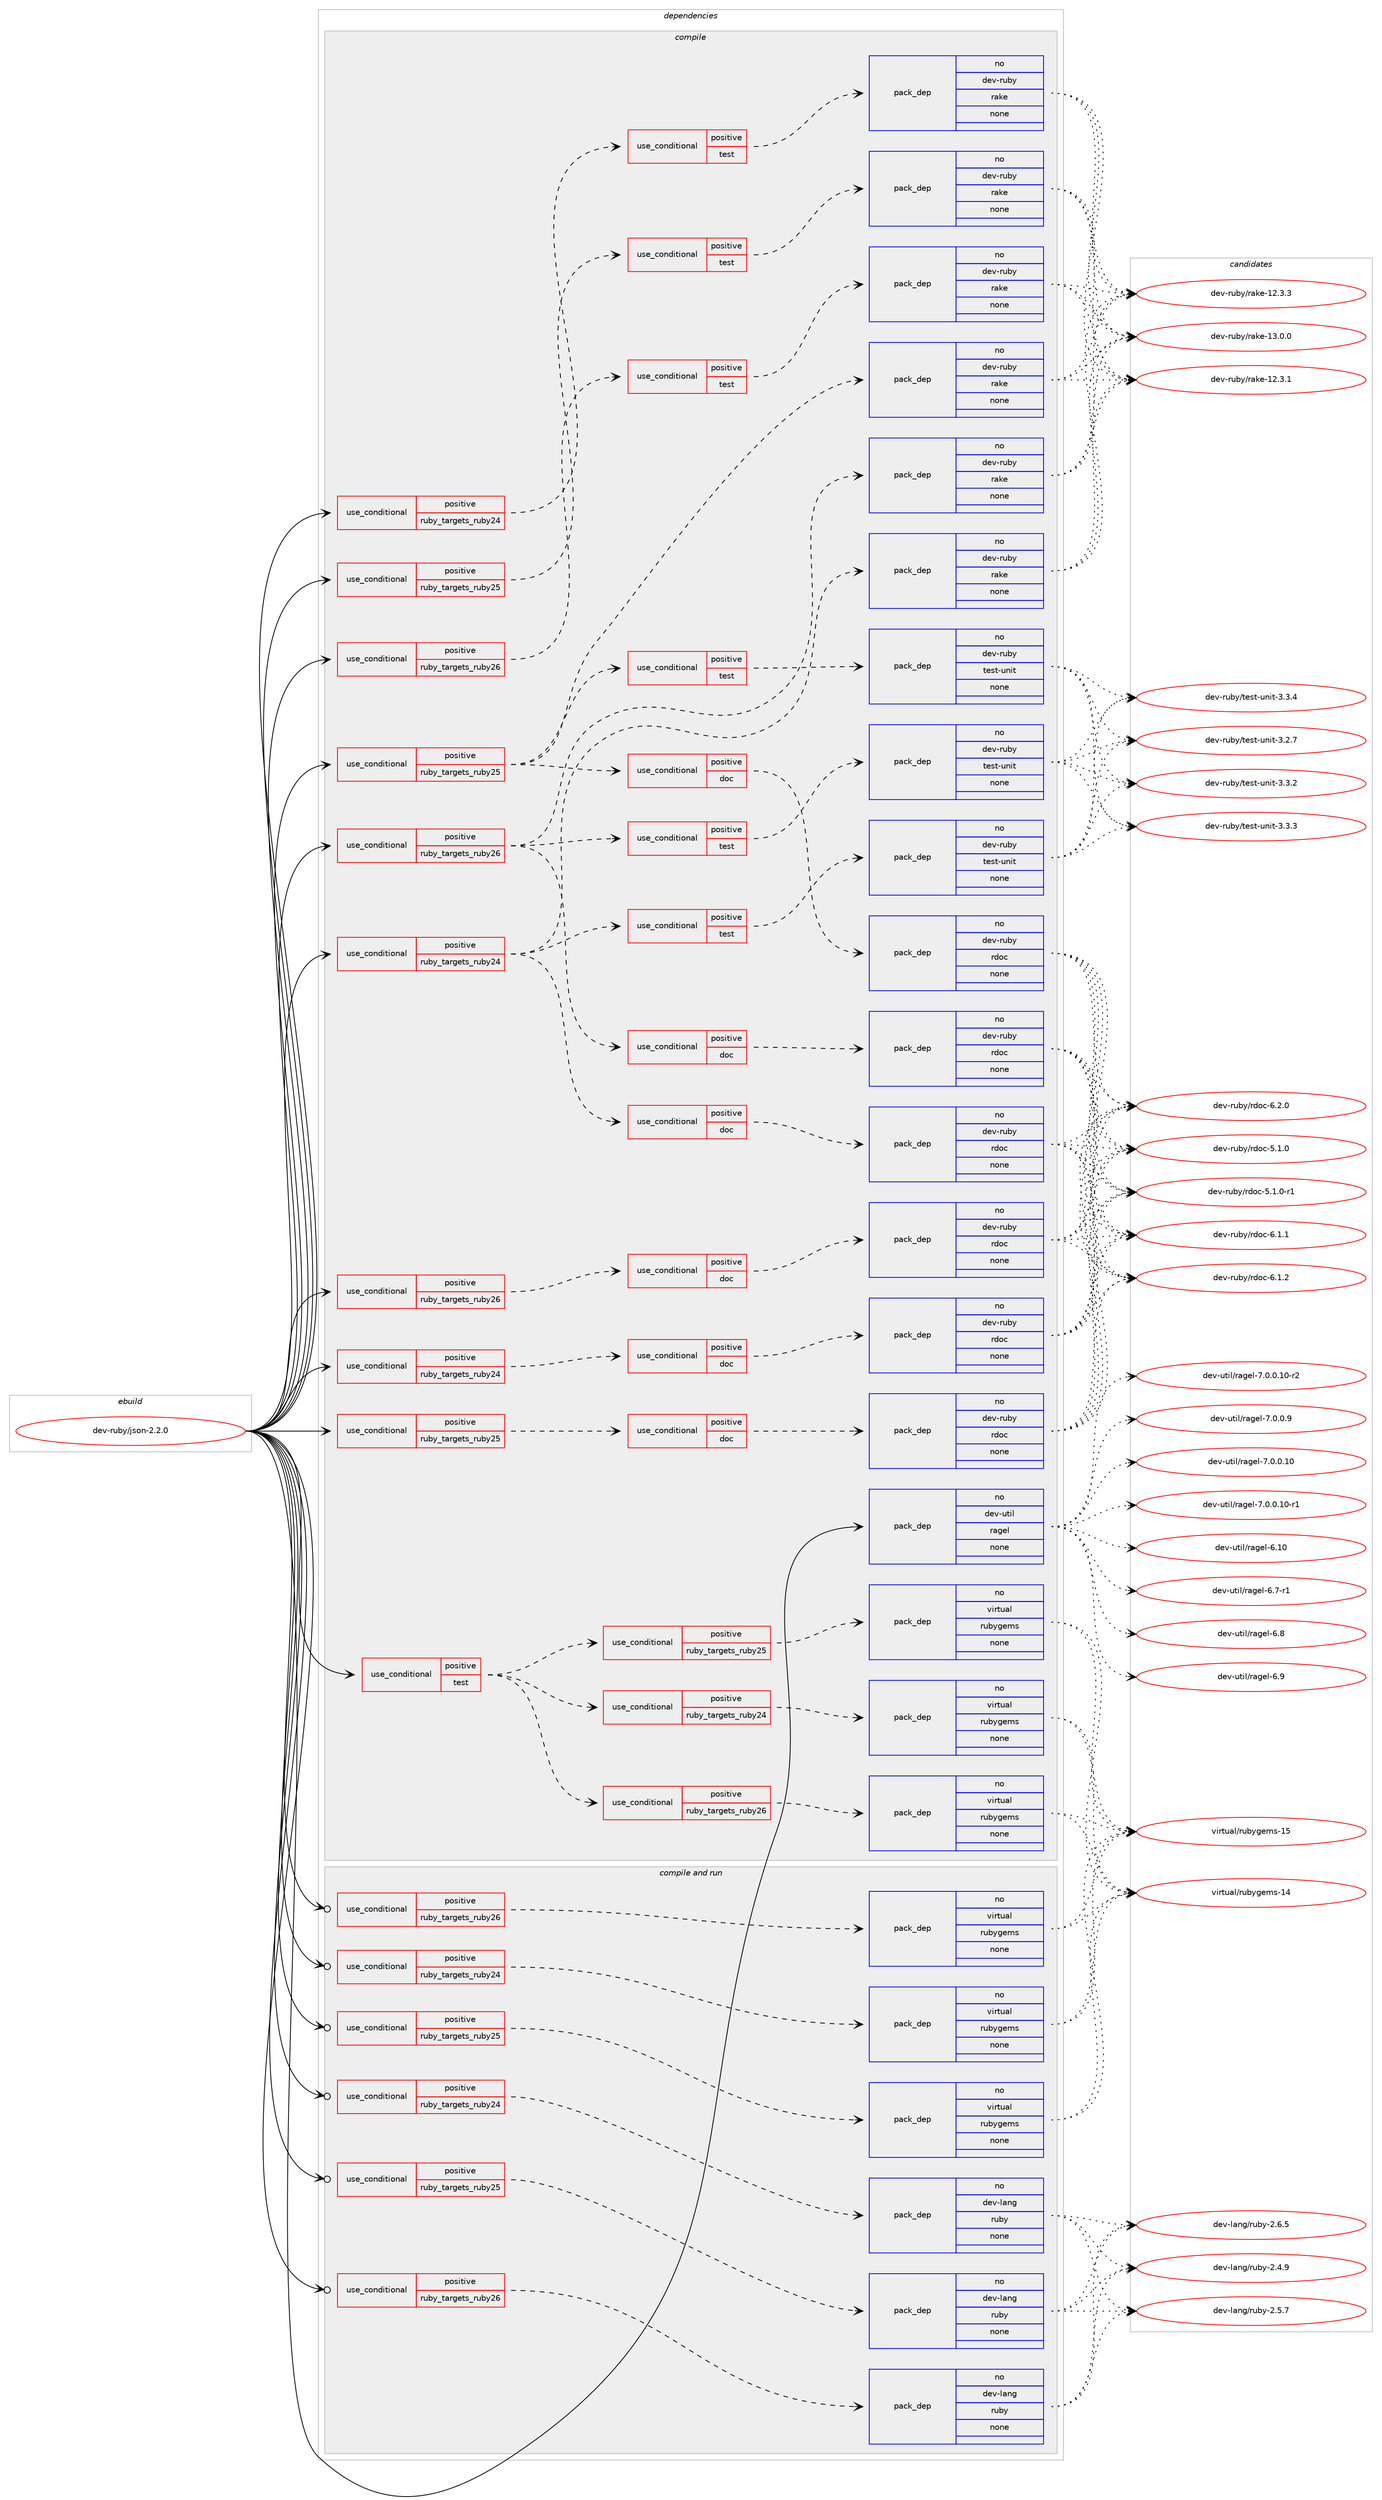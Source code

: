 digraph prolog {

# *************
# Graph options
# *************

newrank=true;
concentrate=true;
compound=true;
graph [rankdir=LR,fontname=Helvetica,fontsize=10,ranksep=1.5];#, ranksep=2.5, nodesep=0.2];
edge  [arrowhead=vee];
node  [fontname=Helvetica,fontsize=10];

# **********
# The ebuild
# **********

subgraph cluster_leftcol {
color=gray;
rank=same;
label=<<i>ebuild</i>>;
id [label="dev-ruby/json-2.2.0", color=red, width=4, href="../dev-ruby/json-2.2.0.svg"];
}

# ****************
# The dependencies
# ****************

subgraph cluster_midcol {
color=gray;
label=<<i>dependencies</i>>;
subgraph cluster_compile {
fillcolor="#eeeeee";
style=filled;
label=<<i>compile</i>>;
subgraph cond166061 {
dependency692483 [label=<<TABLE BORDER="0" CELLBORDER="1" CELLSPACING="0" CELLPADDING="4"><TR><TD ROWSPAN="3" CELLPADDING="10">use_conditional</TD></TR><TR><TD>positive</TD></TR><TR><TD>ruby_targets_ruby24</TD></TR></TABLE>>, shape=none, color=red];
subgraph cond166062 {
dependency692484 [label=<<TABLE BORDER="0" CELLBORDER="1" CELLSPACING="0" CELLPADDING="4"><TR><TD ROWSPAN="3" CELLPADDING="10">use_conditional</TD></TR><TR><TD>positive</TD></TR><TR><TD>doc</TD></TR></TABLE>>, shape=none, color=red];
subgraph pack514437 {
dependency692485 [label=<<TABLE BORDER="0" CELLBORDER="1" CELLSPACING="0" CELLPADDING="4" WIDTH="220"><TR><TD ROWSPAN="6" CELLPADDING="30">pack_dep</TD></TR><TR><TD WIDTH="110">no</TD></TR><TR><TD>dev-ruby</TD></TR><TR><TD>rdoc</TD></TR><TR><TD>none</TD></TR><TR><TD></TD></TR></TABLE>>, shape=none, color=blue];
}
dependency692484:e -> dependency692485:w [weight=20,style="dashed",arrowhead="vee"];
}
dependency692483:e -> dependency692484:w [weight=20,style="dashed",arrowhead="vee"];
}
id:e -> dependency692483:w [weight=20,style="solid",arrowhead="vee"];
subgraph cond166063 {
dependency692486 [label=<<TABLE BORDER="0" CELLBORDER="1" CELLSPACING="0" CELLPADDING="4"><TR><TD ROWSPAN="3" CELLPADDING="10">use_conditional</TD></TR><TR><TD>positive</TD></TR><TR><TD>ruby_targets_ruby24</TD></TR></TABLE>>, shape=none, color=red];
subgraph cond166064 {
dependency692487 [label=<<TABLE BORDER="0" CELLBORDER="1" CELLSPACING="0" CELLPADDING="4"><TR><TD ROWSPAN="3" CELLPADDING="10">use_conditional</TD></TR><TR><TD>positive</TD></TR><TR><TD>test</TD></TR></TABLE>>, shape=none, color=red];
subgraph pack514438 {
dependency692488 [label=<<TABLE BORDER="0" CELLBORDER="1" CELLSPACING="0" CELLPADDING="4" WIDTH="220"><TR><TD ROWSPAN="6" CELLPADDING="30">pack_dep</TD></TR><TR><TD WIDTH="110">no</TD></TR><TR><TD>dev-ruby</TD></TR><TR><TD>rake</TD></TR><TR><TD>none</TD></TR><TR><TD></TD></TR></TABLE>>, shape=none, color=blue];
}
dependency692487:e -> dependency692488:w [weight=20,style="dashed",arrowhead="vee"];
}
dependency692486:e -> dependency692487:w [weight=20,style="dashed",arrowhead="vee"];
}
id:e -> dependency692486:w [weight=20,style="solid",arrowhead="vee"];
subgraph cond166065 {
dependency692489 [label=<<TABLE BORDER="0" CELLBORDER="1" CELLSPACING="0" CELLPADDING="4"><TR><TD ROWSPAN="3" CELLPADDING="10">use_conditional</TD></TR><TR><TD>positive</TD></TR><TR><TD>ruby_targets_ruby24</TD></TR></TABLE>>, shape=none, color=red];
subgraph pack514439 {
dependency692490 [label=<<TABLE BORDER="0" CELLBORDER="1" CELLSPACING="0" CELLPADDING="4" WIDTH="220"><TR><TD ROWSPAN="6" CELLPADDING="30">pack_dep</TD></TR><TR><TD WIDTH="110">no</TD></TR><TR><TD>dev-ruby</TD></TR><TR><TD>rake</TD></TR><TR><TD>none</TD></TR><TR><TD></TD></TR></TABLE>>, shape=none, color=blue];
}
dependency692489:e -> dependency692490:w [weight=20,style="dashed",arrowhead="vee"];
subgraph cond166066 {
dependency692491 [label=<<TABLE BORDER="0" CELLBORDER="1" CELLSPACING="0" CELLPADDING="4"><TR><TD ROWSPAN="3" CELLPADDING="10">use_conditional</TD></TR><TR><TD>positive</TD></TR><TR><TD>doc</TD></TR></TABLE>>, shape=none, color=red];
subgraph pack514440 {
dependency692492 [label=<<TABLE BORDER="0" CELLBORDER="1" CELLSPACING="0" CELLPADDING="4" WIDTH="220"><TR><TD ROWSPAN="6" CELLPADDING="30">pack_dep</TD></TR><TR><TD WIDTH="110">no</TD></TR><TR><TD>dev-ruby</TD></TR><TR><TD>rdoc</TD></TR><TR><TD>none</TD></TR><TR><TD></TD></TR></TABLE>>, shape=none, color=blue];
}
dependency692491:e -> dependency692492:w [weight=20,style="dashed",arrowhead="vee"];
}
dependency692489:e -> dependency692491:w [weight=20,style="dashed",arrowhead="vee"];
subgraph cond166067 {
dependency692493 [label=<<TABLE BORDER="0" CELLBORDER="1" CELLSPACING="0" CELLPADDING="4"><TR><TD ROWSPAN="3" CELLPADDING="10">use_conditional</TD></TR><TR><TD>positive</TD></TR><TR><TD>test</TD></TR></TABLE>>, shape=none, color=red];
subgraph pack514441 {
dependency692494 [label=<<TABLE BORDER="0" CELLBORDER="1" CELLSPACING="0" CELLPADDING="4" WIDTH="220"><TR><TD ROWSPAN="6" CELLPADDING="30">pack_dep</TD></TR><TR><TD WIDTH="110">no</TD></TR><TR><TD>dev-ruby</TD></TR><TR><TD>test-unit</TD></TR><TR><TD>none</TD></TR><TR><TD></TD></TR></TABLE>>, shape=none, color=blue];
}
dependency692493:e -> dependency692494:w [weight=20,style="dashed",arrowhead="vee"];
}
dependency692489:e -> dependency692493:w [weight=20,style="dashed",arrowhead="vee"];
}
id:e -> dependency692489:w [weight=20,style="solid",arrowhead="vee"];
subgraph cond166068 {
dependency692495 [label=<<TABLE BORDER="0" CELLBORDER="1" CELLSPACING="0" CELLPADDING="4"><TR><TD ROWSPAN="3" CELLPADDING="10">use_conditional</TD></TR><TR><TD>positive</TD></TR><TR><TD>ruby_targets_ruby25</TD></TR></TABLE>>, shape=none, color=red];
subgraph cond166069 {
dependency692496 [label=<<TABLE BORDER="0" CELLBORDER="1" CELLSPACING="0" CELLPADDING="4"><TR><TD ROWSPAN="3" CELLPADDING="10">use_conditional</TD></TR><TR><TD>positive</TD></TR><TR><TD>doc</TD></TR></TABLE>>, shape=none, color=red];
subgraph pack514442 {
dependency692497 [label=<<TABLE BORDER="0" CELLBORDER="1" CELLSPACING="0" CELLPADDING="4" WIDTH="220"><TR><TD ROWSPAN="6" CELLPADDING="30">pack_dep</TD></TR><TR><TD WIDTH="110">no</TD></TR><TR><TD>dev-ruby</TD></TR><TR><TD>rdoc</TD></TR><TR><TD>none</TD></TR><TR><TD></TD></TR></TABLE>>, shape=none, color=blue];
}
dependency692496:e -> dependency692497:w [weight=20,style="dashed",arrowhead="vee"];
}
dependency692495:e -> dependency692496:w [weight=20,style="dashed",arrowhead="vee"];
}
id:e -> dependency692495:w [weight=20,style="solid",arrowhead="vee"];
subgraph cond166070 {
dependency692498 [label=<<TABLE BORDER="0" CELLBORDER="1" CELLSPACING="0" CELLPADDING="4"><TR><TD ROWSPAN="3" CELLPADDING="10">use_conditional</TD></TR><TR><TD>positive</TD></TR><TR><TD>ruby_targets_ruby25</TD></TR></TABLE>>, shape=none, color=red];
subgraph cond166071 {
dependency692499 [label=<<TABLE BORDER="0" CELLBORDER="1" CELLSPACING="0" CELLPADDING="4"><TR><TD ROWSPAN="3" CELLPADDING="10">use_conditional</TD></TR><TR><TD>positive</TD></TR><TR><TD>test</TD></TR></TABLE>>, shape=none, color=red];
subgraph pack514443 {
dependency692500 [label=<<TABLE BORDER="0" CELLBORDER="1" CELLSPACING="0" CELLPADDING="4" WIDTH="220"><TR><TD ROWSPAN="6" CELLPADDING="30">pack_dep</TD></TR><TR><TD WIDTH="110">no</TD></TR><TR><TD>dev-ruby</TD></TR><TR><TD>rake</TD></TR><TR><TD>none</TD></TR><TR><TD></TD></TR></TABLE>>, shape=none, color=blue];
}
dependency692499:e -> dependency692500:w [weight=20,style="dashed",arrowhead="vee"];
}
dependency692498:e -> dependency692499:w [weight=20,style="dashed",arrowhead="vee"];
}
id:e -> dependency692498:w [weight=20,style="solid",arrowhead="vee"];
subgraph cond166072 {
dependency692501 [label=<<TABLE BORDER="0" CELLBORDER="1" CELLSPACING="0" CELLPADDING="4"><TR><TD ROWSPAN="3" CELLPADDING="10">use_conditional</TD></TR><TR><TD>positive</TD></TR><TR><TD>ruby_targets_ruby25</TD></TR></TABLE>>, shape=none, color=red];
subgraph pack514444 {
dependency692502 [label=<<TABLE BORDER="0" CELLBORDER="1" CELLSPACING="0" CELLPADDING="4" WIDTH="220"><TR><TD ROWSPAN="6" CELLPADDING="30">pack_dep</TD></TR><TR><TD WIDTH="110">no</TD></TR><TR><TD>dev-ruby</TD></TR><TR><TD>rake</TD></TR><TR><TD>none</TD></TR><TR><TD></TD></TR></TABLE>>, shape=none, color=blue];
}
dependency692501:e -> dependency692502:w [weight=20,style="dashed",arrowhead="vee"];
subgraph cond166073 {
dependency692503 [label=<<TABLE BORDER="0" CELLBORDER="1" CELLSPACING="0" CELLPADDING="4"><TR><TD ROWSPAN="3" CELLPADDING="10">use_conditional</TD></TR><TR><TD>positive</TD></TR><TR><TD>doc</TD></TR></TABLE>>, shape=none, color=red];
subgraph pack514445 {
dependency692504 [label=<<TABLE BORDER="0" CELLBORDER="1" CELLSPACING="0" CELLPADDING="4" WIDTH="220"><TR><TD ROWSPAN="6" CELLPADDING="30">pack_dep</TD></TR><TR><TD WIDTH="110">no</TD></TR><TR><TD>dev-ruby</TD></TR><TR><TD>rdoc</TD></TR><TR><TD>none</TD></TR><TR><TD></TD></TR></TABLE>>, shape=none, color=blue];
}
dependency692503:e -> dependency692504:w [weight=20,style="dashed",arrowhead="vee"];
}
dependency692501:e -> dependency692503:w [weight=20,style="dashed",arrowhead="vee"];
subgraph cond166074 {
dependency692505 [label=<<TABLE BORDER="0" CELLBORDER="1" CELLSPACING="0" CELLPADDING="4"><TR><TD ROWSPAN="3" CELLPADDING="10">use_conditional</TD></TR><TR><TD>positive</TD></TR><TR><TD>test</TD></TR></TABLE>>, shape=none, color=red];
subgraph pack514446 {
dependency692506 [label=<<TABLE BORDER="0" CELLBORDER="1" CELLSPACING="0" CELLPADDING="4" WIDTH="220"><TR><TD ROWSPAN="6" CELLPADDING="30">pack_dep</TD></TR><TR><TD WIDTH="110">no</TD></TR><TR><TD>dev-ruby</TD></TR><TR><TD>test-unit</TD></TR><TR><TD>none</TD></TR><TR><TD></TD></TR></TABLE>>, shape=none, color=blue];
}
dependency692505:e -> dependency692506:w [weight=20,style="dashed",arrowhead="vee"];
}
dependency692501:e -> dependency692505:w [weight=20,style="dashed",arrowhead="vee"];
}
id:e -> dependency692501:w [weight=20,style="solid",arrowhead="vee"];
subgraph cond166075 {
dependency692507 [label=<<TABLE BORDER="0" CELLBORDER="1" CELLSPACING="0" CELLPADDING="4"><TR><TD ROWSPAN="3" CELLPADDING="10">use_conditional</TD></TR><TR><TD>positive</TD></TR><TR><TD>ruby_targets_ruby26</TD></TR></TABLE>>, shape=none, color=red];
subgraph cond166076 {
dependency692508 [label=<<TABLE BORDER="0" CELLBORDER="1" CELLSPACING="0" CELLPADDING="4"><TR><TD ROWSPAN="3" CELLPADDING="10">use_conditional</TD></TR><TR><TD>positive</TD></TR><TR><TD>doc</TD></TR></TABLE>>, shape=none, color=red];
subgraph pack514447 {
dependency692509 [label=<<TABLE BORDER="0" CELLBORDER="1" CELLSPACING="0" CELLPADDING="4" WIDTH="220"><TR><TD ROWSPAN="6" CELLPADDING="30">pack_dep</TD></TR><TR><TD WIDTH="110">no</TD></TR><TR><TD>dev-ruby</TD></TR><TR><TD>rdoc</TD></TR><TR><TD>none</TD></TR><TR><TD></TD></TR></TABLE>>, shape=none, color=blue];
}
dependency692508:e -> dependency692509:w [weight=20,style="dashed",arrowhead="vee"];
}
dependency692507:e -> dependency692508:w [weight=20,style="dashed",arrowhead="vee"];
}
id:e -> dependency692507:w [weight=20,style="solid",arrowhead="vee"];
subgraph cond166077 {
dependency692510 [label=<<TABLE BORDER="0" CELLBORDER="1" CELLSPACING="0" CELLPADDING="4"><TR><TD ROWSPAN="3" CELLPADDING="10">use_conditional</TD></TR><TR><TD>positive</TD></TR><TR><TD>ruby_targets_ruby26</TD></TR></TABLE>>, shape=none, color=red];
subgraph cond166078 {
dependency692511 [label=<<TABLE BORDER="0" CELLBORDER="1" CELLSPACING="0" CELLPADDING="4"><TR><TD ROWSPAN="3" CELLPADDING="10">use_conditional</TD></TR><TR><TD>positive</TD></TR><TR><TD>test</TD></TR></TABLE>>, shape=none, color=red];
subgraph pack514448 {
dependency692512 [label=<<TABLE BORDER="0" CELLBORDER="1" CELLSPACING="0" CELLPADDING="4" WIDTH="220"><TR><TD ROWSPAN="6" CELLPADDING="30">pack_dep</TD></TR><TR><TD WIDTH="110">no</TD></TR><TR><TD>dev-ruby</TD></TR><TR><TD>rake</TD></TR><TR><TD>none</TD></TR><TR><TD></TD></TR></TABLE>>, shape=none, color=blue];
}
dependency692511:e -> dependency692512:w [weight=20,style="dashed",arrowhead="vee"];
}
dependency692510:e -> dependency692511:w [weight=20,style="dashed",arrowhead="vee"];
}
id:e -> dependency692510:w [weight=20,style="solid",arrowhead="vee"];
subgraph cond166079 {
dependency692513 [label=<<TABLE BORDER="0" CELLBORDER="1" CELLSPACING="0" CELLPADDING="4"><TR><TD ROWSPAN="3" CELLPADDING="10">use_conditional</TD></TR><TR><TD>positive</TD></TR><TR><TD>ruby_targets_ruby26</TD></TR></TABLE>>, shape=none, color=red];
subgraph pack514449 {
dependency692514 [label=<<TABLE BORDER="0" CELLBORDER="1" CELLSPACING="0" CELLPADDING="4" WIDTH="220"><TR><TD ROWSPAN="6" CELLPADDING="30">pack_dep</TD></TR><TR><TD WIDTH="110">no</TD></TR><TR><TD>dev-ruby</TD></TR><TR><TD>rake</TD></TR><TR><TD>none</TD></TR><TR><TD></TD></TR></TABLE>>, shape=none, color=blue];
}
dependency692513:e -> dependency692514:w [weight=20,style="dashed",arrowhead="vee"];
subgraph cond166080 {
dependency692515 [label=<<TABLE BORDER="0" CELLBORDER="1" CELLSPACING="0" CELLPADDING="4"><TR><TD ROWSPAN="3" CELLPADDING="10">use_conditional</TD></TR><TR><TD>positive</TD></TR><TR><TD>doc</TD></TR></TABLE>>, shape=none, color=red];
subgraph pack514450 {
dependency692516 [label=<<TABLE BORDER="0" CELLBORDER="1" CELLSPACING="0" CELLPADDING="4" WIDTH="220"><TR><TD ROWSPAN="6" CELLPADDING="30">pack_dep</TD></TR><TR><TD WIDTH="110">no</TD></TR><TR><TD>dev-ruby</TD></TR><TR><TD>rdoc</TD></TR><TR><TD>none</TD></TR><TR><TD></TD></TR></TABLE>>, shape=none, color=blue];
}
dependency692515:e -> dependency692516:w [weight=20,style="dashed",arrowhead="vee"];
}
dependency692513:e -> dependency692515:w [weight=20,style="dashed",arrowhead="vee"];
subgraph cond166081 {
dependency692517 [label=<<TABLE BORDER="0" CELLBORDER="1" CELLSPACING="0" CELLPADDING="4"><TR><TD ROWSPAN="3" CELLPADDING="10">use_conditional</TD></TR><TR><TD>positive</TD></TR><TR><TD>test</TD></TR></TABLE>>, shape=none, color=red];
subgraph pack514451 {
dependency692518 [label=<<TABLE BORDER="0" CELLBORDER="1" CELLSPACING="0" CELLPADDING="4" WIDTH="220"><TR><TD ROWSPAN="6" CELLPADDING="30">pack_dep</TD></TR><TR><TD WIDTH="110">no</TD></TR><TR><TD>dev-ruby</TD></TR><TR><TD>test-unit</TD></TR><TR><TD>none</TD></TR><TR><TD></TD></TR></TABLE>>, shape=none, color=blue];
}
dependency692517:e -> dependency692518:w [weight=20,style="dashed",arrowhead="vee"];
}
dependency692513:e -> dependency692517:w [weight=20,style="dashed",arrowhead="vee"];
}
id:e -> dependency692513:w [weight=20,style="solid",arrowhead="vee"];
subgraph cond166082 {
dependency692519 [label=<<TABLE BORDER="0" CELLBORDER="1" CELLSPACING="0" CELLPADDING="4"><TR><TD ROWSPAN="3" CELLPADDING="10">use_conditional</TD></TR><TR><TD>positive</TD></TR><TR><TD>test</TD></TR></TABLE>>, shape=none, color=red];
subgraph cond166083 {
dependency692520 [label=<<TABLE BORDER="0" CELLBORDER="1" CELLSPACING="0" CELLPADDING="4"><TR><TD ROWSPAN="3" CELLPADDING="10">use_conditional</TD></TR><TR><TD>positive</TD></TR><TR><TD>ruby_targets_ruby24</TD></TR></TABLE>>, shape=none, color=red];
subgraph pack514452 {
dependency692521 [label=<<TABLE BORDER="0" CELLBORDER="1" CELLSPACING="0" CELLPADDING="4" WIDTH="220"><TR><TD ROWSPAN="6" CELLPADDING="30">pack_dep</TD></TR><TR><TD WIDTH="110">no</TD></TR><TR><TD>virtual</TD></TR><TR><TD>rubygems</TD></TR><TR><TD>none</TD></TR><TR><TD></TD></TR></TABLE>>, shape=none, color=blue];
}
dependency692520:e -> dependency692521:w [weight=20,style="dashed",arrowhead="vee"];
}
dependency692519:e -> dependency692520:w [weight=20,style="dashed",arrowhead="vee"];
subgraph cond166084 {
dependency692522 [label=<<TABLE BORDER="0" CELLBORDER="1" CELLSPACING="0" CELLPADDING="4"><TR><TD ROWSPAN="3" CELLPADDING="10">use_conditional</TD></TR><TR><TD>positive</TD></TR><TR><TD>ruby_targets_ruby25</TD></TR></TABLE>>, shape=none, color=red];
subgraph pack514453 {
dependency692523 [label=<<TABLE BORDER="0" CELLBORDER="1" CELLSPACING="0" CELLPADDING="4" WIDTH="220"><TR><TD ROWSPAN="6" CELLPADDING="30">pack_dep</TD></TR><TR><TD WIDTH="110">no</TD></TR><TR><TD>virtual</TD></TR><TR><TD>rubygems</TD></TR><TR><TD>none</TD></TR><TR><TD></TD></TR></TABLE>>, shape=none, color=blue];
}
dependency692522:e -> dependency692523:w [weight=20,style="dashed",arrowhead="vee"];
}
dependency692519:e -> dependency692522:w [weight=20,style="dashed",arrowhead="vee"];
subgraph cond166085 {
dependency692524 [label=<<TABLE BORDER="0" CELLBORDER="1" CELLSPACING="0" CELLPADDING="4"><TR><TD ROWSPAN="3" CELLPADDING="10">use_conditional</TD></TR><TR><TD>positive</TD></TR><TR><TD>ruby_targets_ruby26</TD></TR></TABLE>>, shape=none, color=red];
subgraph pack514454 {
dependency692525 [label=<<TABLE BORDER="0" CELLBORDER="1" CELLSPACING="0" CELLPADDING="4" WIDTH="220"><TR><TD ROWSPAN="6" CELLPADDING="30">pack_dep</TD></TR><TR><TD WIDTH="110">no</TD></TR><TR><TD>virtual</TD></TR><TR><TD>rubygems</TD></TR><TR><TD>none</TD></TR><TR><TD></TD></TR></TABLE>>, shape=none, color=blue];
}
dependency692524:e -> dependency692525:w [weight=20,style="dashed",arrowhead="vee"];
}
dependency692519:e -> dependency692524:w [weight=20,style="dashed",arrowhead="vee"];
}
id:e -> dependency692519:w [weight=20,style="solid",arrowhead="vee"];
subgraph pack514455 {
dependency692526 [label=<<TABLE BORDER="0" CELLBORDER="1" CELLSPACING="0" CELLPADDING="4" WIDTH="220"><TR><TD ROWSPAN="6" CELLPADDING="30">pack_dep</TD></TR><TR><TD WIDTH="110">no</TD></TR><TR><TD>dev-util</TD></TR><TR><TD>ragel</TD></TR><TR><TD>none</TD></TR><TR><TD></TD></TR></TABLE>>, shape=none, color=blue];
}
id:e -> dependency692526:w [weight=20,style="solid",arrowhead="vee"];
}
subgraph cluster_compileandrun {
fillcolor="#eeeeee";
style=filled;
label=<<i>compile and run</i>>;
subgraph cond166086 {
dependency692527 [label=<<TABLE BORDER="0" CELLBORDER="1" CELLSPACING="0" CELLPADDING="4"><TR><TD ROWSPAN="3" CELLPADDING="10">use_conditional</TD></TR><TR><TD>positive</TD></TR><TR><TD>ruby_targets_ruby24</TD></TR></TABLE>>, shape=none, color=red];
subgraph pack514456 {
dependency692528 [label=<<TABLE BORDER="0" CELLBORDER="1" CELLSPACING="0" CELLPADDING="4" WIDTH="220"><TR><TD ROWSPAN="6" CELLPADDING="30">pack_dep</TD></TR><TR><TD WIDTH="110">no</TD></TR><TR><TD>dev-lang</TD></TR><TR><TD>ruby</TD></TR><TR><TD>none</TD></TR><TR><TD></TD></TR></TABLE>>, shape=none, color=blue];
}
dependency692527:e -> dependency692528:w [weight=20,style="dashed",arrowhead="vee"];
}
id:e -> dependency692527:w [weight=20,style="solid",arrowhead="odotvee"];
subgraph cond166087 {
dependency692529 [label=<<TABLE BORDER="0" CELLBORDER="1" CELLSPACING="0" CELLPADDING="4"><TR><TD ROWSPAN="3" CELLPADDING="10">use_conditional</TD></TR><TR><TD>positive</TD></TR><TR><TD>ruby_targets_ruby24</TD></TR></TABLE>>, shape=none, color=red];
subgraph pack514457 {
dependency692530 [label=<<TABLE BORDER="0" CELLBORDER="1" CELLSPACING="0" CELLPADDING="4" WIDTH="220"><TR><TD ROWSPAN="6" CELLPADDING="30">pack_dep</TD></TR><TR><TD WIDTH="110">no</TD></TR><TR><TD>virtual</TD></TR><TR><TD>rubygems</TD></TR><TR><TD>none</TD></TR><TR><TD></TD></TR></TABLE>>, shape=none, color=blue];
}
dependency692529:e -> dependency692530:w [weight=20,style="dashed",arrowhead="vee"];
}
id:e -> dependency692529:w [weight=20,style="solid",arrowhead="odotvee"];
subgraph cond166088 {
dependency692531 [label=<<TABLE BORDER="0" CELLBORDER="1" CELLSPACING="0" CELLPADDING="4"><TR><TD ROWSPAN="3" CELLPADDING="10">use_conditional</TD></TR><TR><TD>positive</TD></TR><TR><TD>ruby_targets_ruby25</TD></TR></TABLE>>, shape=none, color=red];
subgraph pack514458 {
dependency692532 [label=<<TABLE BORDER="0" CELLBORDER="1" CELLSPACING="0" CELLPADDING="4" WIDTH="220"><TR><TD ROWSPAN="6" CELLPADDING="30">pack_dep</TD></TR><TR><TD WIDTH="110">no</TD></TR><TR><TD>dev-lang</TD></TR><TR><TD>ruby</TD></TR><TR><TD>none</TD></TR><TR><TD></TD></TR></TABLE>>, shape=none, color=blue];
}
dependency692531:e -> dependency692532:w [weight=20,style="dashed",arrowhead="vee"];
}
id:e -> dependency692531:w [weight=20,style="solid",arrowhead="odotvee"];
subgraph cond166089 {
dependency692533 [label=<<TABLE BORDER="0" CELLBORDER="1" CELLSPACING="0" CELLPADDING="4"><TR><TD ROWSPAN="3" CELLPADDING="10">use_conditional</TD></TR><TR><TD>positive</TD></TR><TR><TD>ruby_targets_ruby25</TD></TR></TABLE>>, shape=none, color=red];
subgraph pack514459 {
dependency692534 [label=<<TABLE BORDER="0" CELLBORDER="1" CELLSPACING="0" CELLPADDING="4" WIDTH="220"><TR><TD ROWSPAN="6" CELLPADDING="30">pack_dep</TD></TR><TR><TD WIDTH="110">no</TD></TR><TR><TD>virtual</TD></TR><TR><TD>rubygems</TD></TR><TR><TD>none</TD></TR><TR><TD></TD></TR></TABLE>>, shape=none, color=blue];
}
dependency692533:e -> dependency692534:w [weight=20,style="dashed",arrowhead="vee"];
}
id:e -> dependency692533:w [weight=20,style="solid",arrowhead="odotvee"];
subgraph cond166090 {
dependency692535 [label=<<TABLE BORDER="0" CELLBORDER="1" CELLSPACING="0" CELLPADDING="4"><TR><TD ROWSPAN="3" CELLPADDING="10">use_conditional</TD></TR><TR><TD>positive</TD></TR><TR><TD>ruby_targets_ruby26</TD></TR></TABLE>>, shape=none, color=red];
subgraph pack514460 {
dependency692536 [label=<<TABLE BORDER="0" CELLBORDER="1" CELLSPACING="0" CELLPADDING="4" WIDTH="220"><TR><TD ROWSPAN="6" CELLPADDING="30">pack_dep</TD></TR><TR><TD WIDTH="110">no</TD></TR><TR><TD>dev-lang</TD></TR><TR><TD>ruby</TD></TR><TR><TD>none</TD></TR><TR><TD></TD></TR></TABLE>>, shape=none, color=blue];
}
dependency692535:e -> dependency692536:w [weight=20,style="dashed",arrowhead="vee"];
}
id:e -> dependency692535:w [weight=20,style="solid",arrowhead="odotvee"];
subgraph cond166091 {
dependency692537 [label=<<TABLE BORDER="0" CELLBORDER="1" CELLSPACING="0" CELLPADDING="4"><TR><TD ROWSPAN="3" CELLPADDING="10">use_conditional</TD></TR><TR><TD>positive</TD></TR><TR><TD>ruby_targets_ruby26</TD></TR></TABLE>>, shape=none, color=red];
subgraph pack514461 {
dependency692538 [label=<<TABLE BORDER="0" CELLBORDER="1" CELLSPACING="0" CELLPADDING="4" WIDTH="220"><TR><TD ROWSPAN="6" CELLPADDING="30">pack_dep</TD></TR><TR><TD WIDTH="110">no</TD></TR><TR><TD>virtual</TD></TR><TR><TD>rubygems</TD></TR><TR><TD>none</TD></TR><TR><TD></TD></TR></TABLE>>, shape=none, color=blue];
}
dependency692537:e -> dependency692538:w [weight=20,style="dashed",arrowhead="vee"];
}
id:e -> dependency692537:w [weight=20,style="solid",arrowhead="odotvee"];
}
subgraph cluster_run {
fillcolor="#eeeeee";
style=filled;
label=<<i>run</i>>;
}
}

# **************
# The candidates
# **************

subgraph cluster_choices {
rank=same;
color=gray;
label=<<i>candidates</i>>;

subgraph choice514437 {
color=black;
nodesep=1;
choice10010111845114117981214711410011199455346494648 [label="dev-ruby/rdoc-5.1.0", color=red, width=4,href="../dev-ruby/rdoc-5.1.0.svg"];
choice100101118451141179812147114100111994553464946484511449 [label="dev-ruby/rdoc-5.1.0-r1", color=red, width=4,href="../dev-ruby/rdoc-5.1.0-r1.svg"];
choice10010111845114117981214711410011199455446494649 [label="dev-ruby/rdoc-6.1.1", color=red, width=4,href="../dev-ruby/rdoc-6.1.1.svg"];
choice10010111845114117981214711410011199455446494650 [label="dev-ruby/rdoc-6.1.2", color=red, width=4,href="../dev-ruby/rdoc-6.1.2.svg"];
choice10010111845114117981214711410011199455446504648 [label="dev-ruby/rdoc-6.2.0", color=red, width=4,href="../dev-ruby/rdoc-6.2.0.svg"];
dependency692485:e -> choice10010111845114117981214711410011199455346494648:w [style=dotted,weight="100"];
dependency692485:e -> choice100101118451141179812147114100111994553464946484511449:w [style=dotted,weight="100"];
dependency692485:e -> choice10010111845114117981214711410011199455446494649:w [style=dotted,weight="100"];
dependency692485:e -> choice10010111845114117981214711410011199455446494650:w [style=dotted,weight="100"];
dependency692485:e -> choice10010111845114117981214711410011199455446504648:w [style=dotted,weight="100"];
}
subgraph choice514438 {
color=black;
nodesep=1;
choice1001011184511411798121471149710710145495046514649 [label="dev-ruby/rake-12.3.1", color=red, width=4,href="../dev-ruby/rake-12.3.1.svg"];
choice1001011184511411798121471149710710145495046514651 [label="dev-ruby/rake-12.3.3", color=red, width=4,href="../dev-ruby/rake-12.3.3.svg"];
choice1001011184511411798121471149710710145495146484648 [label="dev-ruby/rake-13.0.0", color=red, width=4,href="../dev-ruby/rake-13.0.0.svg"];
dependency692488:e -> choice1001011184511411798121471149710710145495046514649:w [style=dotted,weight="100"];
dependency692488:e -> choice1001011184511411798121471149710710145495046514651:w [style=dotted,weight="100"];
dependency692488:e -> choice1001011184511411798121471149710710145495146484648:w [style=dotted,weight="100"];
}
subgraph choice514439 {
color=black;
nodesep=1;
choice1001011184511411798121471149710710145495046514649 [label="dev-ruby/rake-12.3.1", color=red, width=4,href="../dev-ruby/rake-12.3.1.svg"];
choice1001011184511411798121471149710710145495046514651 [label="dev-ruby/rake-12.3.3", color=red, width=4,href="../dev-ruby/rake-12.3.3.svg"];
choice1001011184511411798121471149710710145495146484648 [label="dev-ruby/rake-13.0.0", color=red, width=4,href="../dev-ruby/rake-13.0.0.svg"];
dependency692490:e -> choice1001011184511411798121471149710710145495046514649:w [style=dotted,weight="100"];
dependency692490:e -> choice1001011184511411798121471149710710145495046514651:w [style=dotted,weight="100"];
dependency692490:e -> choice1001011184511411798121471149710710145495146484648:w [style=dotted,weight="100"];
}
subgraph choice514440 {
color=black;
nodesep=1;
choice10010111845114117981214711410011199455346494648 [label="dev-ruby/rdoc-5.1.0", color=red, width=4,href="../dev-ruby/rdoc-5.1.0.svg"];
choice100101118451141179812147114100111994553464946484511449 [label="dev-ruby/rdoc-5.1.0-r1", color=red, width=4,href="../dev-ruby/rdoc-5.1.0-r1.svg"];
choice10010111845114117981214711410011199455446494649 [label="dev-ruby/rdoc-6.1.1", color=red, width=4,href="../dev-ruby/rdoc-6.1.1.svg"];
choice10010111845114117981214711410011199455446494650 [label="dev-ruby/rdoc-6.1.2", color=red, width=4,href="../dev-ruby/rdoc-6.1.2.svg"];
choice10010111845114117981214711410011199455446504648 [label="dev-ruby/rdoc-6.2.0", color=red, width=4,href="../dev-ruby/rdoc-6.2.0.svg"];
dependency692492:e -> choice10010111845114117981214711410011199455346494648:w [style=dotted,weight="100"];
dependency692492:e -> choice100101118451141179812147114100111994553464946484511449:w [style=dotted,weight="100"];
dependency692492:e -> choice10010111845114117981214711410011199455446494649:w [style=dotted,weight="100"];
dependency692492:e -> choice10010111845114117981214711410011199455446494650:w [style=dotted,weight="100"];
dependency692492:e -> choice10010111845114117981214711410011199455446504648:w [style=dotted,weight="100"];
}
subgraph choice514441 {
color=black;
nodesep=1;
choice10010111845114117981214711610111511645117110105116455146504655 [label="dev-ruby/test-unit-3.2.7", color=red, width=4,href="../dev-ruby/test-unit-3.2.7.svg"];
choice10010111845114117981214711610111511645117110105116455146514650 [label="dev-ruby/test-unit-3.3.2", color=red, width=4,href="../dev-ruby/test-unit-3.3.2.svg"];
choice10010111845114117981214711610111511645117110105116455146514651 [label="dev-ruby/test-unit-3.3.3", color=red, width=4,href="../dev-ruby/test-unit-3.3.3.svg"];
choice10010111845114117981214711610111511645117110105116455146514652 [label="dev-ruby/test-unit-3.3.4", color=red, width=4,href="../dev-ruby/test-unit-3.3.4.svg"];
dependency692494:e -> choice10010111845114117981214711610111511645117110105116455146504655:w [style=dotted,weight="100"];
dependency692494:e -> choice10010111845114117981214711610111511645117110105116455146514650:w [style=dotted,weight="100"];
dependency692494:e -> choice10010111845114117981214711610111511645117110105116455146514651:w [style=dotted,weight="100"];
dependency692494:e -> choice10010111845114117981214711610111511645117110105116455146514652:w [style=dotted,weight="100"];
}
subgraph choice514442 {
color=black;
nodesep=1;
choice10010111845114117981214711410011199455346494648 [label="dev-ruby/rdoc-5.1.0", color=red, width=4,href="../dev-ruby/rdoc-5.1.0.svg"];
choice100101118451141179812147114100111994553464946484511449 [label="dev-ruby/rdoc-5.1.0-r1", color=red, width=4,href="../dev-ruby/rdoc-5.1.0-r1.svg"];
choice10010111845114117981214711410011199455446494649 [label="dev-ruby/rdoc-6.1.1", color=red, width=4,href="../dev-ruby/rdoc-6.1.1.svg"];
choice10010111845114117981214711410011199455446494650 [label="dev-ruby/rdoc-6.1.2", color=red, width=4,href="../dev-ruby/rdoc-6.1.2.svg"];
choice10010111845114117981214711410011199455446504648 [label="dev-ruby/rdoc-6.2.0", color=red, width=4,href="../dev-ruby/rdoc-6.2.0.svg"];
dependency692497:e -> choice10010111845114117981214711410011199455346494648:w [style=dotted,weight="100"];
dependency692497:e -> choice100101118451141179812147114100111994553464946484511449:w [style=dotted,weight="100"];
dependency692497:e -> choice10010111845114117981214711410011199455446494649:w [style=dotted,weight="100"];
dependency692497:e -> choice10010111845114117981214711410011199455446494650:w [style=dotted,weight="100"];
dependency692497:e -> choice10010111845114117981214711410011199455446504648:w [style=dotted,weight="100"];
}
subgraph choice514443 {
color=black;
nodesep=1;
choice1001011184511411798121471149710710145495046514649 [label="dev-ruby/rake-12.3.1", color=red, width=4,href="../dev-ruby/rake-12.3.1.svg"];
choice1001011184511411798121471149710710145495046514651 [label="dev-ruby/rake-12.3.3", color=red, width=4,href="../dev-ruby/rake-12.3.3.svg"];
choice1001011184511411798121471149710710145495146484648 [label="dev-ruby/rake-13.0.0", color=red, width=4,href="../dev-ruby/rake-13.0.0.svg"];
dependency692500:e -> choice1001011184511411798121471149710710145495046514649:w [style=dotted,weight="100"];
dependency692500:e -> choice1001011184511411798121471149710710145495046514651:w [style=dotted,weight="100"];
dependency692500:e -> choice1001011184511411798121471149710710145495146484648:w [style=dotted,weight="100"];
}
subgraph choice514444 {
color=black;
nodesep=1;
choice1001011184511411798121471149710710145495046514649 [label="dev-ruby/rake-12.3.1", color=red, width=4,href="../dev-ruby/rake-12.3.1.svg"];
choice1001011184511411798121471149710710145495046514651 [label="dev-ruby/rake-12.3.3", color=red, width=4,href="../dev-ruby/rake-12.3.3.svg"];
choice1001011184511411798121471149710710145495146484648 [label="dev-ruby/rake-13.0.0", color=red, width=4,href="../dev-ruby/rake-13.0.0.svg"];
dependency692502:e -> choice1001011184511411798121471149710710145495046514649:w [style=dotted,weight="100"];
dependency692502:e -> choice1001011184511411798121471149710710145495046514651:w [style=dotted,weight="100"];
dependency692502:e -> choice1001011184511411798121471149710710145495146484648:w [style=dotted,weight="100"];
}
subgraph choice514445 {
color=black;
nodesep=1;
choice10010111845114117981214711410011199455346494648 [label="dev-ruby/rdoc-5.1.0", color=red, width=4,href="../dev-ruby/rdoc-5.1.0.svg"];
choice100101118451141179812147114100111994553464946484511449 [label="dev-ruby/rdoc-5.1.0-r1", color=red, width=4,href="../dev-ruby/rdoc-5.1.0-r1.svg"];
choice10010111845114117981214711410011199455446494649 [label="dev-ruby/rdoc-6.1.1", color=red, width=4,href="../dev-ruby/rdoc-6.1.1.svg"];
choice10010111845114117981214711410011199455446494650 [label="dev-ruby/rdoc-6.1.2", color=red, width=4,href="../dev-ruby/rdoc-6.1.2.svg"];
choice10010111845114117981214711410011199455446504648 [label="dev-ruby/rdoc-6.2.0", color=red, width=4,href="../dev-ruby/rdoc-6.2.0.svg"];
dependency692504:e -> choice10010111845114117981214711410011199455346494648:w [style=dotted,weight="100"];
dependency692504:e -> choice100101118451141179812147114100111994553464946484511449:w [style=dotted,weight="100"];
dependency692504:e -> choice10010111845114117981214711410011199455446494649:w [style=dotted,weight="100"];
dependency692504:e -> choice10010111845114117981214711410011199455446494650:w [style=dotted,weight="100"];
dependency692504:e -> choice10010111845114117981214711410011199455446504648:w [style=dotted,weight="100"];
}
subgraph choice514446 {
color=black;
nodesep=1;
choice10010111845114117981214711610111511645117110105116455146504655 [label="dev-ruby/test-unit-3.2.7", color=red, width=4,href="../dev-ruby/test-unit-3.2.7.svg"];
choice10010111845114117981214711610111511645117110105116455146514650 [label="dev-ruby/test-unit-3.3.2", color=red, width=4,href="../dev-ruby/test-unit-3.3.2.svg"];
choice10010111845114117981214711610111511645117110105116455146514651 [label="dev-ruby/test-unit-3.3.3", color=red, width=4,href="../dev-ruby/test-unit-3.3.3.svg"];
choice10010111845114117981214711610111511645117110105116455146514652 [label="dev-ruby/test-unit-3.3.4", color=red, width=4,href="../dev-ruby/test-unit-3.3.4.svg"];
dependency692506:e -> choice10010111845114117981214711610111511645117110105116455146504655:w [style=dotted,weight="100"];
dependency692506:e -> choice10010111845114117981214711610111511645117110105116455146514650:w [style=dotted,weight="100"];
dependency692506:e -> choice10010111845114117981214711610111511645117110105116455146514651:w [style=dotted,weight="100"];
dependency692506:e -> choice10010111845114117981214711610111511645117110105116455146514652:w [style=dotted,weight="100"];
}
subgraph choice514447 {
color=black;
nodesep=1;
choice10010111845114117981214711410011199455346494648 [label="dev-ruby/rdoc-5.1.0", color=red, width=4,href="../dev-ruby/rdoc-5.1.0.svg"];
choice100101118451141179812147114100111994553464946484511449 [label="dev-ruby/rdoc-5.1.0-r1", color=red, width=4,href="../dev-ruby/rdoc-5.1.0-r1.svg"];
choice10010111845114117981214711410011199455446494649 [label="dev-ruby/rdoc-6.1.1", color=red, width=4,href="../dev-ruby/rdoc-6.1.1.svg"];
choice10010111845114117981214711410011199455446494650 [label="dev-ruby/rdoc-6.1.2", color=red, width=4,href="../dev-ruby/rdoc-6.1.2.svg"];
choice10010111845114117981214711410011199455446504648 [label="dev-ruby/rdoc-6.2.0", color=red, width=4,href="../dev-ruby/rdoc-6.2.0.svg"];
dependency692509:e -> choice10010111845114117981214711410011199455346494648:w [style=dotted,weight="100"];
dependency692509:e -> choice100101118451141179812147114100111994553464946484511449:w [style=dotted,weight="100"];
dependency692509:e -> choice10010111845114117981214711410011199455446494649:w [style=dotted,weight="100"];
dependency692509:e -> choice10010111845114117981214711410011199455446494650:w [style=dotted,weight="100"];
dependency692509:e -> choice10010111845114117981214711410011199455446504648:w [style=dotted,weight="100"];
}
subgraph choice514448 {
color=black;
nodesep=1;
choice1001011184511411798121471149710710145495046514649 [label="dev-ruby/rake-12.3.1", color=red, width=4,href="../dev-ruby/rake-12.3.1.svg"];
choice1001011184511411798121471149710710145495046514651 [label="dev-ruby/rake-12.3.3", color=red, width=4,href="../dev-ruby/rake-12.3.3.svg"];
choice1001011184511411798121471149710710145495146484648 [label="dev-ruby/rake-13.0.0", color=red, width=4,href="../dev-ruby/rake-13.0.0.svg"];
dependency692512:e -> choice1001011184511411798121471149710710145495046514649:w [style=dotted,weight="100"];
dependency692512:e -> choice1001011184511411798121471149710710145495046514651:w [style=dotted,weight="100"];
dependency692512:e -> choice1001011184511411798121471149710710145495146484648:w [style=dotted,weight="100"];
}
subgraph choice514449 {
color=black;
nodesep=1;
choice1001011184511411798121471149710710145495046514649 [label="dev-ruby/rake-12.3.1", color=red, width=4,href="../dev-ruby/rake-12.3.1.svg"];
choice1001011184511411798121471149710710145495046514651 [label="dev-ruby/rake-12.3.3", color=red, width=4,href="../dev-ruby/rake-12.3.3.svg"];
choice1001011184511411798121471149710710145495146484648 [label="dev-ruby/rake-13.0.0", color=red, width=4,href="../dev-ruby/rake-13.0.0.svg"];
dependency692514:e -> choice1001011184511411798121471149710710145495046514649:w [style=dotted,weight="100"];
dependency692514:e -> choice1001011184511411798121471149710710145495046514651:w [style=dotted,weight="100"];
dependency692514:e -> choice1001011184511411798121471149710710145495146484648:w [style=dotted,weight="100"];
}
subgraph choice514450 {
color=black;
nodesep=1;
choice10010111845114117981214711410011199455346494648 [label="dev-ruby/rdoc-5.1.0", color=red, width=4,href="../dev-ruby/rdoc-5.1.0.svg"];
choice100101118451141179812147114100111994553464946484511449 [label="dev-ruby/rdoc-5.1.0-r1", color=red, width=4,href="../dev-ruby/rdoc-5.1.0-r1.svg"];
choice10010111845114117981214711410011199455446494649 [label="dev-ruby/rdoc-6.1.1", color=red, width=4,href="../dev-ruby/rdoc-6.1.1.svg"];
choice10010111845114117981214711410011199455446494650 [label="dev-ruby/rdoc-6.1.2", color=red, width=4,href="../dev-ruby/rdoc-6.1.2.svg"];
choice10010111845114117981214711410011199455446504648 [label="dev-ruby/rdoc-6.2.0", color=red, width=4,href="../dev-ruby/rdoc-6.2.0.svg"];
dependency692516:e -> choice10010111845114117981214711410011199455346494648:w [style=dotted,weight="100"];
dependency692516:e -> choice100101118451141179812147114100111994553464946484511449:w [style=dotted,weight="100"];
dependency692516:e -> choice10010111845114117981214711410011199455446494649:w [style=dotted,weight="100"];
dependency692516:e -> choice10010111845114117981214711410011199455446494650:w [style=dotted,weight="100"];
dependency692516:e -> choice10010111845114117981214711410011199455446504648:w [style=dotted,weight="100"];
}
subgraph choice514451 {
color=black;
nodesep=1;
choice10010111845114117981214711610111511645117110105116455146504655 [label="dev-ruby/test-unit-3.2.7", color=red, width=4,href="../dev-ruby/test-unit-3.2.7.svg"];
choice10010111845114117981214711610111511645117110105116455146514650 [label="dev-ruby/test-unit-3.3.2", color=red, width=4,href="../dev-ruby/test-unit-3.3.2.svg"];
choice10010111845114117981214711610111511645117110105116455146514651 [label="dev-ruby/test-unit-3.3.3", color=red, width=4,href="../dev-ruby/test-unit-3.3.3.svg"];
choice10010111845114117981214711610111511645117110105116455146514652 [label="dev-ruby/test-unit-3.3.4", color=red, width=4,href="../dev-ruby/test-unit-3.3.4.svg"];
dependency692518:e -> choice10010111845114117981214711610111511645117110105116455146504655:w [style=dotted,weight="100"];
dependency692518:e -> choice10010111845114117981214711610111511645117110105116455146514650:w [style=dotted,weight="100"];
dependency692518:e -> choice10010111845114117981214711610111511645117110105116455146514651:w [style=dotted,weight="100"];
dependency692518:e -> choice10010111845114117981214711610111511645117110105116455146514652:w [style=dotted,weight="100"];
}
subgraph choice514452 {
color=black;
nodesep=1;
choice118105114116117971084711411798121103101109115454952 [label="virtual/rubygems-14", color=red, width=4,href="../virtual/rubygems-14.svg"];
choice118105114116117971084711411798121103101109115454953 [label="virtual/rubygems-15", color=red, width=4,href="../virtual/rubygems-15.svg"];
dependency692521:e -> choice118105114116117971084711411798121103101109115454952:w [style=dotted,weight="100"];
dependency692521:e -> choice118105114116117971084711411798121103101109115454953:w [style=dotted,weight="100"];
}
subgraph choice514453 {
color=black;
nodesep=1;
choice118105114116117971084711411798121103101109115454952 [label="virtual/rubygems-14", color=red, width=4,href="../virtual/rubygems-14.svg"];
choice118105114116117971084711411798121103101109115454953 [label="virtual/rubygems-15", color=red, width=4,href="../virtual/rubygems-15.svg"];
dependency692523:e -> choice118105114116117971084711411798121103101109115454952:w [style=dotted,weight="100"];
dependency692523:e -> choice118105114116117971084711411798121103101109115454953:w [style=dotted,weight="100"];
}
subgraph choice514454 {
color=black;
nodesep=1;
choice118105114116117971084711411798121103101109115454952 [label="virtual/rubygems-14", color=red, width=4,href="../virtual/rubygems-14.svg"];
choice118105114116117971084711411798121103101109115454953 [label="virtual/rubygems-15", color=red, width=4,href="../virtual/rubygems-15.svg"];
dependency692525:e -> choice118105114116117971084711411798121103101109115454952:w [style=dotted,weight="100"];
dependency692525:e -> choice118105114116117971084711411798121103101109115454953:w [style=dotted,weight="100"];
}
subgraph choice514455 {
color=black;
nodesep=1;
choice1001011184511711610510847114971031011084554464948 [label="dev-util/ragel-6.10", color=red, width=4,href="../dev-util/ragel-6.10.svg"];
choice100101118451171161051084711497103101108455446554511449 [label="dev-util/ragel-6.7-r1", color=red, width=4,href="../dev-util/ragel-6.7-r1.svg"];
choice10010111845117116105108471149710310110845544656 [label="dev-util/ragel-6.8", color=red, width=4,href="../dev-util/ragel-6.8.svg"];
choice10010111845117116105108471149710310110845544657 [label="dev-util/ragel-6.9", color=red, width=4,href="../dev-util/ragel-6.9.svg"];
choice100101118451171161051084711497103101108455546484648464948 [label="dev-util/ragel-7.0.0.10", color=red, width=4,href="../dev-util/ragel-7.0.0.10.svg"];
choice1001011184511711610510847114971031011084555464846484649484511449 [label="dev-util/ragel-7.0.0.10-r1", color=red, width=4,href="../dev-util/ragel-7.0.0.10-r1.svg"];
choice1001011184511711610510847114971031011084555464846484649484511450 [label="dev-util/ragel-7.0.0.10-r2", color=red, width=4,href="../dev-util/ragel-7.0.0.10-r2.svg"];
choice1001011184511711610510847114971031011084555464846484657 [label="dev-util/ragel-7.0.0.9", color=red, width=4,href="../dev-util/ragel-7.0.0.9.svg"];
dependency692526:e -> choice1001011184511711610510847114971031011084554464948:w [style=dotted,weight="100"];
dependency692526:e -> choice100101118451171161051084711497103101108455446554511449:w [style=dotted,weight="100"];
dependency692526:e -> choice10010111845117116105108471149710310110845544656:w [style=dotted,weight="100"];
dependency692526:e -> choice10010111845117116105108471149710310110845544657:w [style=dotted,weight="100"];
dependency692526:e -> choice100101118451171161051084711497103101108455546484648464948:w [style=dotted,weight="100"];
dependency692526:e -> choice1001011184511711610510847114971031011084555464846484649484511449:w [style=dotted,weight="100"];
dependency692526:e -> choice1001011184511711610510847114971031011084555464846484649484511450:w [style=dotted,weight="100"];
dependency692526:e -> choice1001011184511711610510847114971031011084555464846484657:w [style=dotted,weight="100"];
}
subgraph choice514456 {
color=black;
nodesep=1;
choice10010111845108971101034711411798121455046524657 [label="dev-lang/ruby-2.4.9", color=red, width=4,href="../dev-lang/ruby-2.4.9.svg"];
choice10010111845108971101034711411798121455046534655 [label="dev-lang/ruby-2.5.7", color=red, width=4,href="../dev-lang/ruby-2.5.7.svg"];
choice10010111845108971101034711411798121455046544653 [label="dev-lang/ruby-2.6.5", color=red, width=4,href="../dev-lang/ruby-2.6.5.svg"];
dependency692528:e -> choice10010111845108971101034711411798121455046524657:w [style=dotted,weight="100"];
dependency692528:e -> choice10010111845108971101034711411798121455046534655:w [style=dotted,weight="100"];
dependency692528:e -> choice10010111845108971101034711411798121455046544653:w [style=dotted,weight="100"];
}
subgraph choice514457 {
color=black;
nodesep=1;
choice118105114116117971084711411798121103101109115454952 [label="virtual/rubygems-14", color=red, width=4,href="../virtual/rubygems-14.svg"];
choice118105114116117971084711411798121103101109115454953 [label="virtual/rubygems-15", color=red, width=4,href="../virtual/rubygems-15.svg"];
dependency692530:e -> choice118105114116117971084711411798121103101109115454952:w [style=dotted,weight="100"];
dependency692530:e -> choice118105114116117971084711411798121103101109115454953:w [style=dotted,weight="100"];
}
subgraph choice514458 {
color=black;
nodesep=1;
choice10010111845108971101034711411798121455046524657 [label="dev-lang/ruby-2.4.9", color=red, width=4,href="../dev-lang/ruby-2.4.9.svg"];
choice10010111845108971101034711411798121455046534655 [label="dev-lang/ruby-2.5.7", color=red, width=4,href="../dev-lang/ruby-2.5.7.svg"];
choice10010111845108971101034711411798121455046544653 [label="dev-lang/ruby-2.6.5", color=red, width=4,href="../dev-lang/ruby-2.6.5.svg"];
dependency692532:e -> choice10010111845108971101034711411798121455046524657:w [style=dotted,weight="100"];
dependency692532:e -> choice10010111845108971101034711411798121455046534655:w [style=dotted,weight="100"];
dependency692532:e -> choice10010111845108971101034711411798121455046544653:w [style=dotted,weight="100"];
}
subgraph choice514459 {
color=black;
nodesep=1;
choice118105114116117971084711411798121103101109115454952 [label="virtual/rubygems-14", color=red, width=4,href="../virtual/rubygems-14.svg"];
choice118105114116117971084711411798121103101109115454953 [label="virtual/rubygems-15", color=red, width=4,href="../virtual/rubygems-15.svg"];
dependency692534:e -> choice118105114116117971084711411798121103101109115454952:w [style=dotted,weight="100"];
dependency692534:e -> choice118105114116117971084711411798121103101109115454953:w [style=dotted,weight="100"];
}
subgraph choice514460 {
color=black;
nodesep=1;
choice10010111845108971101034711411798121455046524657 [label="dev-lang/ruby-2.4.9", color=red, width=4,href="../dev-lang/ruby-2.4.9.svg"];
choice10010111845108971101034711411798121455046534655 [label="dev-lang/ruby-2.5.7", color=red, width=4,href="../dev-lang/ruby-2.5.7.svg"];
choice10010111845108971101034711411798121455046544653 [label="dev-lang/ruby-2.6.5", color=red, width=4,href="../dev-lang/ruby-2.6.5.svg"];
dependency692536:e -> choice10010111845108971101034711411798121455046524657:w [style=dotted,weight="100"];
dependency692536:e -> choice10010111845108971101034711411798121455046534655:w [style=dotted,weight="100"];
dependency692536:e -> choice10010111845108971101034711411798121455046544653:w [style=dotted,weight="100"];
}
subgraph choice514461 {
color=black;
nodesep=1;
choice118105114116117971084711411798121103101109115454952 [label="virtual/rubygems-14", color=red, width=4,href="../virtual/rubygems-14.svg"];
choice118105114116117971084711411798121103101109115454953 [label="virtual/rubygems-15", color=red, width=4,href="../virtual/rubygems-15.svg"];
dependency692538:e -> choice118105114116117971084711411798121103101109115454952:w [style=dotted,weight="100"];
dependency692538:e -> choice118105114116117971084711411798121103101109115454953:w [style=dotted,weight="100"];
}
}

}
